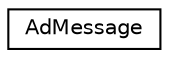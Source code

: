 digraph "Graphical Class Hierarchy"
{
 // LATEX_PDF_SIZE
  edge [fontname="Helvetica",fontsize="10",labelfontname="Helvetica",labelfontsize="10"];
  node [fontname="Helvetica",fontsize="10",shape=record];
  rankdir="LR";
  Node0 [label="AdMessage",height=0.2,width=0.4,color="black", fillcolor="white", style="filled",URL="$class_ad_message.html",tooltip=" "];
}
